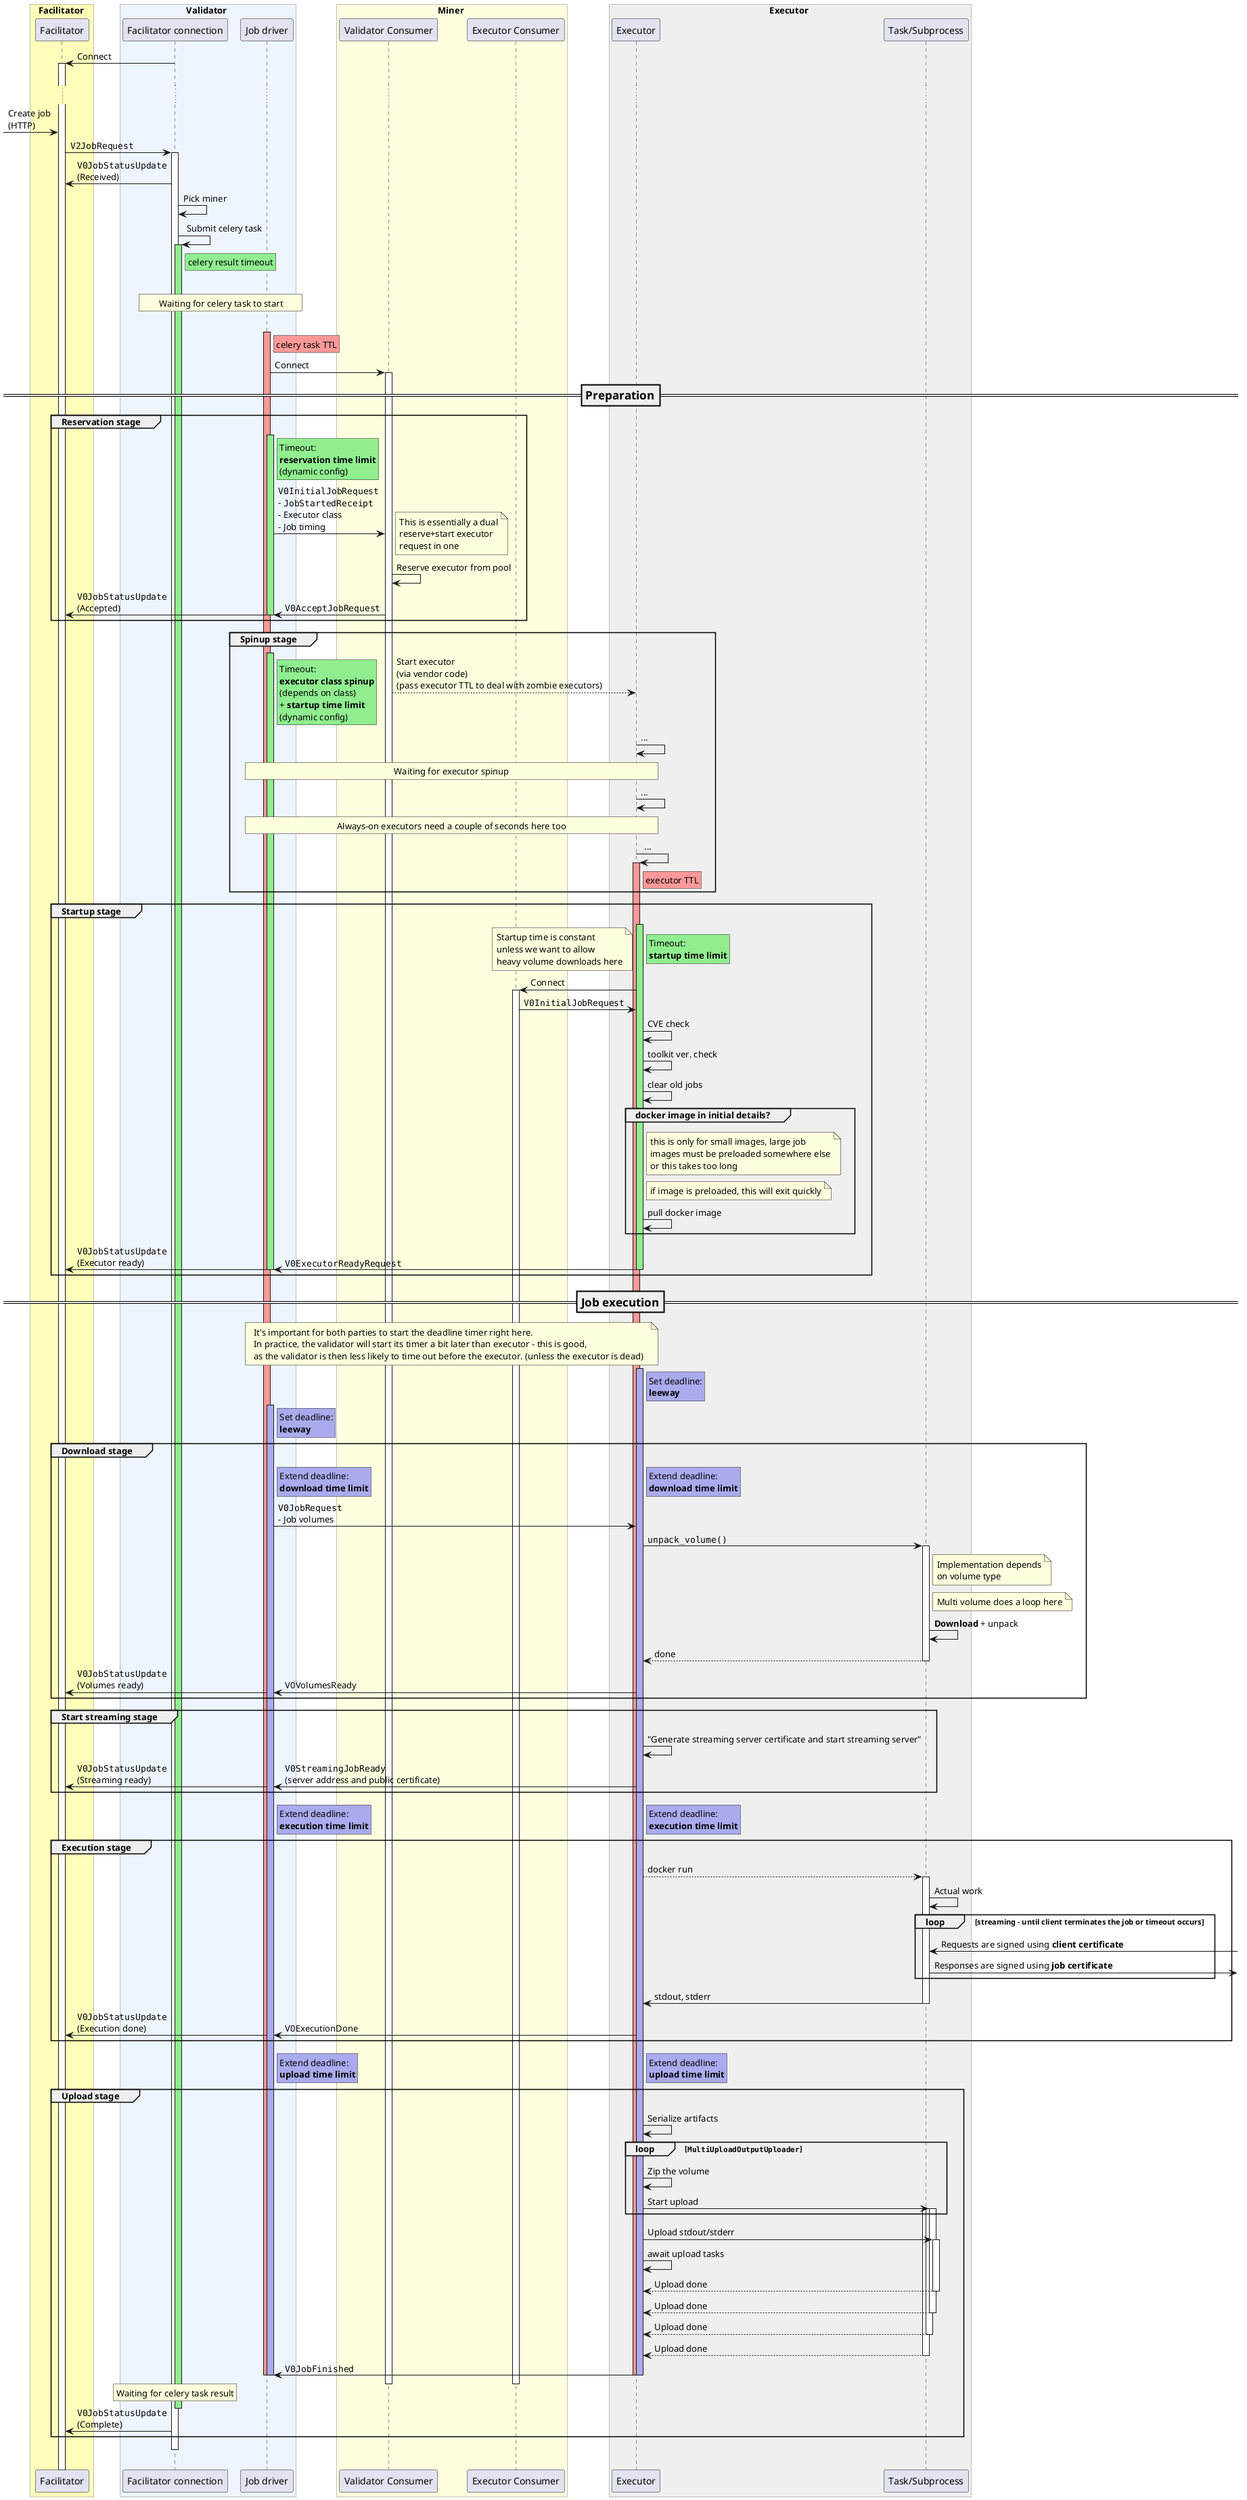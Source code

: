 @startuml
!pragma teoz true
skinparam sequenceBoxBorderColor #gray
box Facilitator #ffb
participant Facilitator
end box
box Validator #eef5ff
participant "Facilitator connection"
participant "Job driver"
end box
box Miner #lightyellow
participant "Validator Consumer"
participant "Executor Consumer"
end box
box Executor #efefef
participant Executor
participant "Task/Subprocess"
end box

"Facilitator connection" -> Facilitator: Connect
activate Facilitator
|||
...

-> Facilitator: Create job\n(HTTP)
Facilitator -> "Facilitator connection": ""V2JobRequest""
activate "Facilitator connection"
"Facilitator connection" -> Facilitator: ""V0JobStatusUpdate""\n(Received)

"Facilitator connection" -> "Facilitator connection": Pick miner
"Facilitator connection" -> "Facilitator connection": Submit celery task
activate "Facilitator connection" #lightgreen
rnote right of "Facilitator connection" #lightgreen: celery result timeout
|||
rnote over "Facilitator connection", "Job driver": Waiting for celery task to start
|||
activate "Job driver" #f99
rnote right of "Job driver" #f99: celery task TTL
"Job driver" -> "Validator Consumer": Connect
activate "Validator Consumer"


== =Preparation ==

group Reservation stage
activate "Job driver" #lightgreen
rnote right of "Job driver" #lightgreen: Timeout:\n**reservation time limit**\n(dynamic config)
"Job driver" -> "Validator Consumer": ""V0InitialJobRequest""\n- ""JobStartedReceipt""\n- Executor class\n- Job timing
&note right of "Validator Consumer": This is essentially a dual\nreserve+start executor\nrequest in one
"Validator Consumer" -> "Validator Consumer": Reserve executor from pool
"Validator Consumer" -> "Job driver": ""V0AcceptJobRequest""
&"Job driver" -> Facilitator: ""V0JobStatusUpdate""\n(Accepted)
deactivate "Job driver"
end group

group Spinup stage
activate "Job driver" #lightgreen
rnote right of "Job driver" #lightgreen: Timeout:\n**executor class spinup**\n(depends on class)\n+ **startup time limit**\n(dynamic config)
&"Validator Consumer" --> Executor: Start executor\n(via vendor code)\n(pass executor TTL to deal with zombie executors)
Executor -> Executor: ...
rnote over "Job driver", Executor: Waiting for executor spinup
Executor -> Executor: ...
rnote over "Job driver", Executor: Always-on executors need a couple of seconds here too
Executor -> Executor: ...

activate Executor #f99
rnote right of Executor #f99: executor TTL
end group

group Startup stage
activate Executor #lightgreen
rnote right of "Executor" #lightgreen: Timeout:\n**startup time limit**
&note left of "Executor": Startup time is constant\nunless we want to allow\nheavy volume downloads here

Executor -> "Executor Consumer": Connect
activate "Executor Consumer"
"Executor Consumer" -> Executor: ""V0InitialJobRequest""
Executor -> "Executor": CVE check
Executor -> "Executor": toolkit ver. check
Executor -> Executor: clear old jobs
group docker image in initial details?
note right of Executor: this is only for small images, large job\nimages must be preloaded somewhere else\nor this takes too long
note right of Executor: if image is preloaded, this will exit quickly
Executor -> Executor: pull docker image
end group
Executor -> "Job driver": ""V0ExecutorReadyRequest""
&"Job driver" -> Facilitator: ""V0JobStatusUpdate""\n(Executor ready)
deactivate "Job driver"
deactivate Executor
end group

== =Job execution ==
note over "Job driver", "Executor": It's important for both parties to start the deadline timer right here.\nIn practice, the validator will start its timer a bit later than executor - this is good,\nas the validator is then less likely to time out before the executor. (unless the executor is dead)

activate Executor #aae
rnote right of Executor #aae: Set deadline:\n**leeway**
activate "Job driver" #aae
rnote right of "Job driver" #aae: Set deadline:\n**leeway**
group Download stage
rnote right of "Job driver" #aae: Extend deadline:\n**download time limit**
&rnote right of Executor #aae: Extend deadline:\n**download time limit**

"Job driver" -> "Executor": ""V0JobRequest""\n- Job volumes
Executor -> "Task/Subprocess": ""unpack_volume()""
activate "Task/Subprocess"
note right of "Task/Subprocess": Implementation depends\non volume type
note right of "Task/Subprocess": Multi volume does a loop here
"Task/Subprocess" -> "Task/Subprocess": **Download** + unpack
return done
deactivate "Task/Subprocess"
"Executor" -> "Job driver": V0VolumesReady
&"Job driver" -> Facilitator: ""V0JobStatusUpdate""\n(Volumes ready)
end group

group Start streaming stage
Executor -> Executor: "Generate streaming server certificate and start streaming server"
"Executor" -> "Job driver": ""V0StreamingJobReady""\n(server address and public certificate)
&"Job driver" -> Facilitator: ""V0JobStatusUpdate""\n(Streaming ready)
end group

rnote right of "Job driver" #aae: Extend deadline:\n**execution time limit**
&rnote right of Executor #aae: Extend deadline:\n**execution time limit**
group Execution stage

Executor --> "Task/Subprocess": docker run
activate "Task/Subprocess"
"Task/Subprocess" -> "Task/Subprocess": Actual work
loop streaming - until client terminates the job or timeout occurs
"Task/Subprocess"<-: Requests are signed using **client certificate**
"Task/Subprocess"->: Responses are signed using **job certificate**
end
"Task/Subprocess" -> Executor: stdout, stderr
deactivate "Task/Subprocess"

"Executor" -> "Job driver": V0ExecutionDone
&"Job driver" -> Facilitator: ""V0JobStatusUpdate""\n(Execution done)
end group

rnote right of "Job driver" #aae: Extend deadline:\n**upload time limit**
&rnote right of Executor #aae: Extend deadline:\n**upload time limit**
group Upload stage

Executor -> Executor: Serialize artifacts
loop ""MultiUploadOutputUploader""
Executor -> Executor: Zip the volume
Executor -> "Task/Subprocess": Start upload
activate "Task/Subprocess"
activate "Task/Subprocess"
activate "Task/Subprocess"
end loop
Executor -> "Task/Subprocess": Upload stdout/stderr
activate "Task/Subprocess"
Executor -> Executor: await upload tasks
"Task/Subprocess" --> Executor: Upload done
deactivate "Task/Subprocess"
"Task/Subprocess" --> Executor: Upload done
deactivate "Task/Subprocess"
"Task/Subprocess" --> Executor: Upload done
deactivate "Task/Subprocess"
"Task/Subprocess" --> Executor: Upload done
deactivate "Task/Subprocess"
Executor -> "Job driver": ""V0JobFinished""
deactivate Executor
deactivate "Job driver"

deactivate "Executor Consumer"
deactivate "Validator Consumer"
deactivate "Job driver"
deactivate Executor

rnote over "Facilitator connection": Waiting for celery task result
deactivate "Facilitator connection"
"Facilitator connection" -> Facilitator: ""V0JobStatusUpdate""\n(Complete)
end group

deactivate "Facilitator connection"
|||
@enduml
